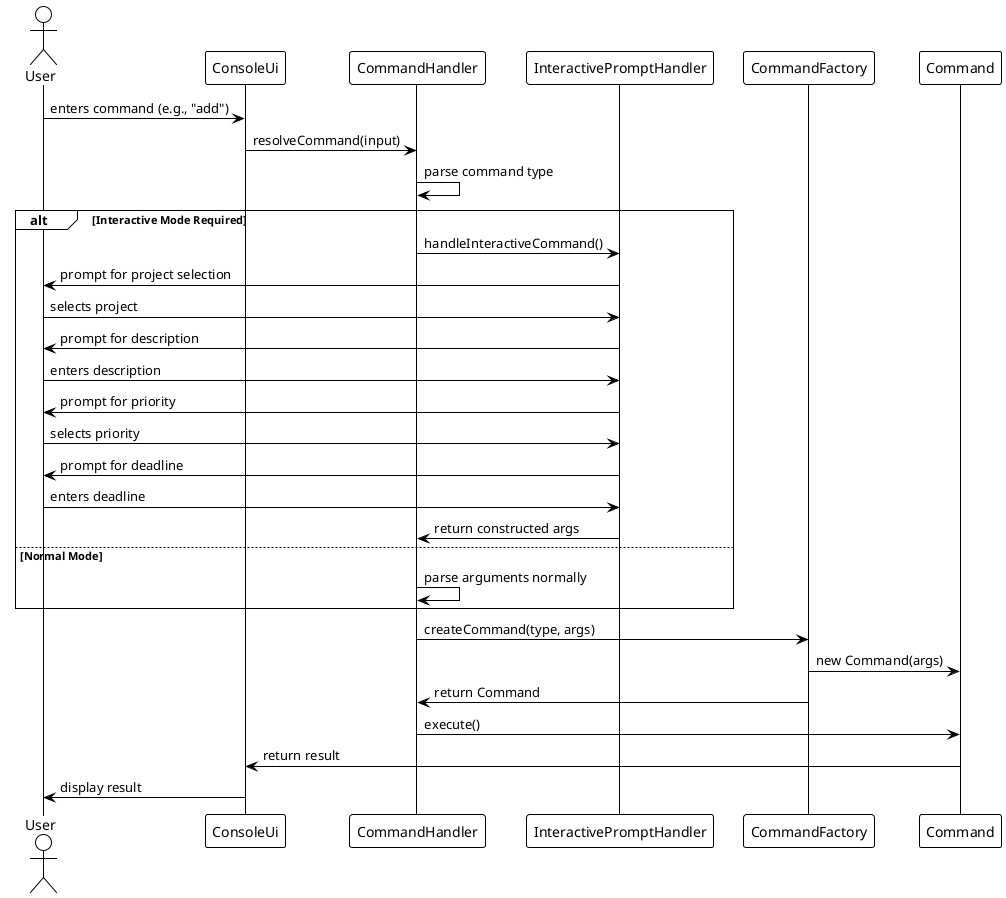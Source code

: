 @startuml Command Processing Sequence Diagram
!theme plain
skinparam classAttributeIconSize 0
hide stereotype

actor User
participant ConsoleUi
participant CommandHandler
participant InteractivePromptHandler
participant CommandFactory
participant Command

User -> ConsoleUi: enters command (e.g., "add")
ConsoleUi -> CommandHandler: resolveCommand(input)
CommandHandler -> CommandHandler: parse command type

alt Interactive Mode Required
    CommandHandler -> InteractivePromptHandler: handleInteractiveCommand()
    InteractivePromptHandler -> User: prompt for project selection
    User -> InteractivePromptHandler: selects project
    InteractivePromptHandler -> User: prompt for description
    User -> InteractivePromptHandler: enters description
    InteractivePromptHandler -> User: prompt for priority
    User -> InteractivePromptHandler: selects priority
    InteractivePromptHandler -> User: prompt for deadline
    User -> InteractivePromptHandler: enters deadline
    InteractivePromptHandler -> CommandHandler: return constructed args
else Normal Mode
    CommandHandler -> CommandHandler: parse arguments normally
end

CommandHandler -> CommandFactory: createCommand(type, args)
CommandFactory -> Command: new Command(args)
CommandFactory -> CommandHandler: return Command
CommandHandler -> Command: execute()
Command -> ConsoleUi: return result
ConsoleUi -> User: display result

@enduml